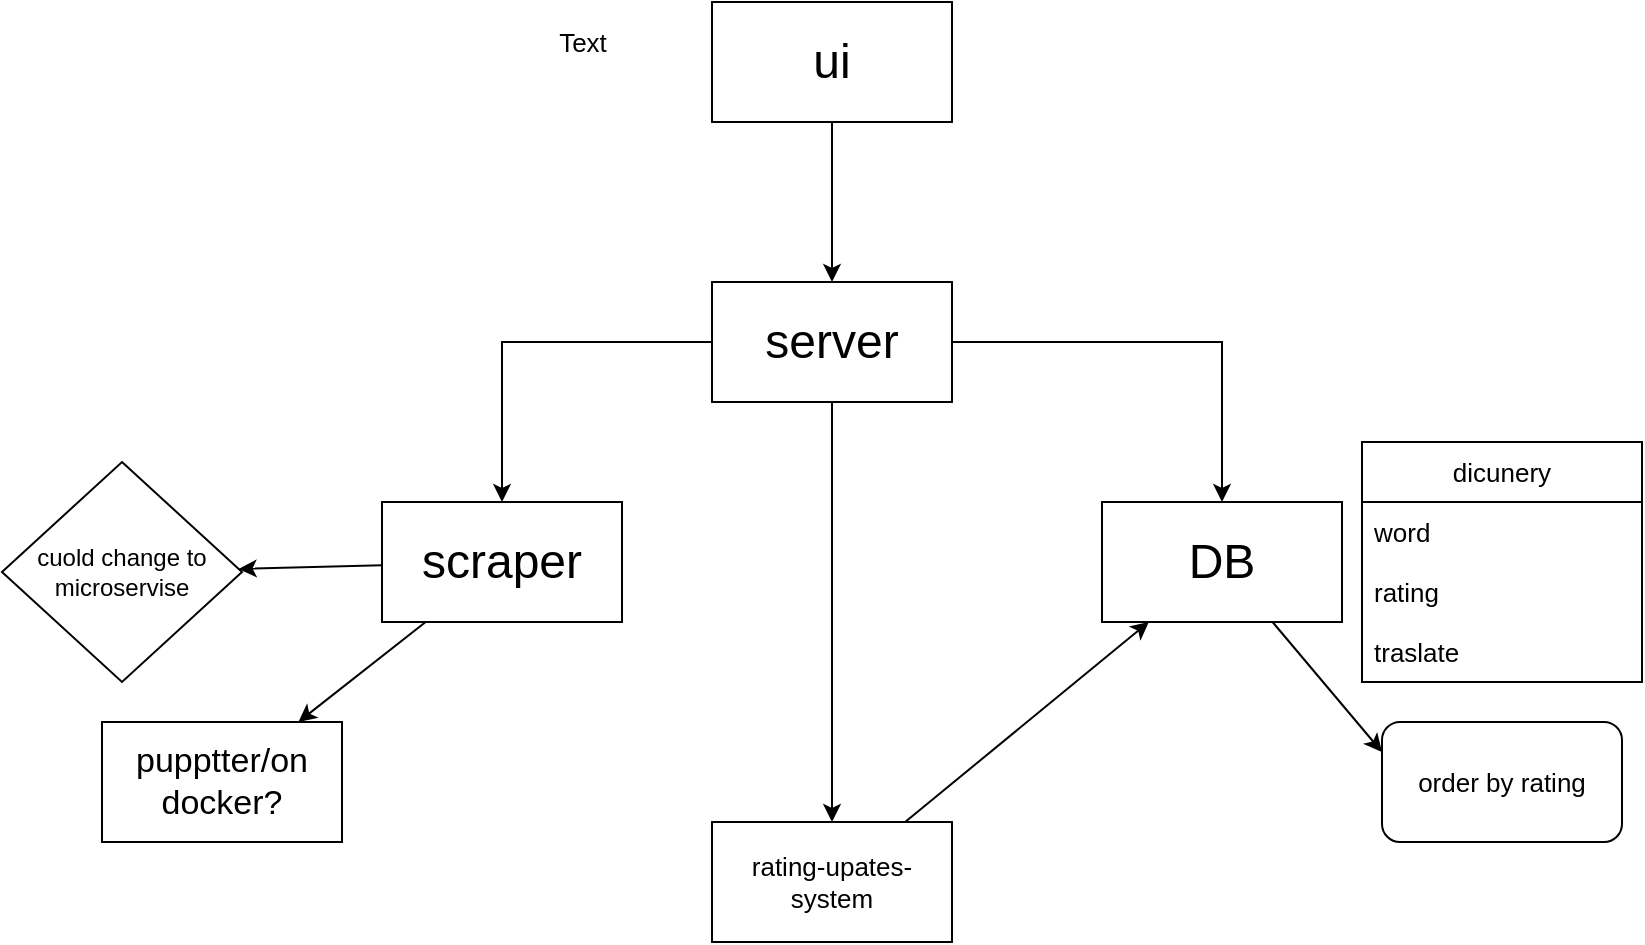 <mxfile version="20.6.0" type="github">
  <diagram id="M7bCBFGMLiMVhMyd8mCZ" name="Page-1">
    <mxGraphModel dx="1102" dy="614" grid="1" gridSize="10" guides="1" tooltips="1" connect="1" arrows="1" fold="1" page="1" pageScale="1" pageWidth="850" pageHeight="1100" math="0" shadow="0">
      <root>
        <mxCell id="0" />
        <mxCell id="1" parent="0" />
        <mxCell id="DpSQqndvJbodMhIylwpq-3" value="" style="edgeStyle=none;rounded=0;orthogonalLoop=1;jettySize=auto;html=1;fontSize=24;" edge="1" parent="1" source="DpSQqndvJbodMhIylwpq-1" target="DpSQqndvJbodMhIylwpq-2">
          <mxGeometry relative="1" as="geometry" />
        </mxCell>
        <mxCell id="DpSQqndvJbodMhIylwpq-1" value="&lt;font style=&quot;font-size: 24px;&quot;&gt;ui&lt;/font&gt;" style="rounded=0;whiteSpace=wrap;html=1;" vertex="1" parent="1">
          <mxGeometry x="365" y="10" width="120" height="60" as="geometry" />
        </mxCell>
        <mxCell id="DpSQqndvJbodMhIylwpq-5" value="" style="edgeStyle=orthogonalEdgeStyle;rounded=0;orthogonalLoop=1;jettySize=auto;html=1;fontSize=24;" edge="1" parent="1" source="DpSQqndvJbodMhIylwpq-2" target="DpSQqndvJbodMhIylwpq-4">
          <mxGeometry relative="1" as="geometry" />
        </mxCell>
        <mxCell id="DpSQqndvJbodMhIylwpq-7" value="" style="edgeStyle=orthogonalEdgeStyle;rounded=0;orthogonalLoop=1;jettySize=auto;html=1;fontSize=24;" edge="1" parent="1" source="DpSQqndvJbodMhIylwpq-2" target="DpSQqndvJbodMhIylwpq-6">
          <mxGeometry relative="1" as="geometry" />
        </mxCell>
        <mxCell id="DpSQqndvJbodMhIylwpq-9" value="" style="edgeStyle=orthogonalEdgeStyle;rounded=0;orthogonalLoop=1;jettySize=auto;html=1;fontSize=24;" edge="1" parent="1" source="DpSQqndvJbodMhIylwpq-2" target="DpSQqndvJbodMhIylwpq-8">
          <mxGeometry relative="1" as="geometry" />
        </mxCell>
        <mxCell id="DpSQqndvJbodMhIylwpq-2" value="&lt;font style=&quot;font-size: 24px;&quot;&gt;server&lt;/font&gt;" style="rounded=0;whiteSpace=wrap;html=1;" vertex="1" parent="1">
          <mxGeometry x="365" y="150" width="120" height="60" as="geometry" />
        </mxCell>
        <mxCell id="DpSQqndvJbodMhIylwpq-19" value="" style="edgeStyle=none;rounded=0;orthogonalLoop=1;jettySize=auto;html=1;fontSize=13;" edge="1" parent="1" source="DpSQqndvJbodMhIylwpq-4" target="DpSQqndvJbodMhIylwpq-18">
          <mxGeometry relative="1" as="geometry" />
        </mxCell>
        <mxCell id="DpSQqndvJbodMhIylwpq-21" value="" style="edgeStyle=none;rounded=0;orthogonalLoop=1;jettySize=auto;html=1;fontSize=13;" edge="1" parent="1" source="DpSQqndvJbodMhIylwpq-4" target="DpSQqndvJbodMhIylwpq-20">
          <mxGeometry relative="1" as="geometry" />
        </mxCell>
        <mxCell id="DpSQqndvJbodMhIylwpq-4" value="&lt;font style=&quot;font-size: 24px;&quot;&gt;scraper&lt;/font&gt;" style="rounded=0;whiteSpace=wrap;html=1;" vertex="1" parent="1">
          <mxGeometry x="200" y="260" width="120" height="60" as="geometry" />
        </mxCell>
        <mxCell id="DpSQqndvJbodMhIylwpq-17" style="edgeStyle=none;rounded=0;orthogonalLoop=1;jettySize=auto;html=1;entryX=0;entryY=0.25;entryDx=0;entryDy=0;fontSize=13;" edge="1" parent="1" source="DpSQqndvJbodMhIylwpq-6" target="DpSQqndvJbodMhIylwpq-16">
          <mxGeometry relative="1" as="geometry" />
        </mxCell>
        <mxCell id="DpSQqndvJbodMhIylwpq-6" value="&lt;span style=&quot;font-size: 24px;&quot;&gt;DB&lt;/span&gt;" style="rounded=0;whiteSpace=wrap;html=1;" vertex="1" parent="1">
          <mxGeometry x="560" y="260" width="120" height="60" as="geometry" />
        </mxCell>
        <mxCell id="DpSQqndvJbodMhIylwpq-10" style="edgeStyle=none;rounded=0;orthogonalLoop=1;jettySize=auto;html=1;fontSize=13;" edge="1" parent="1" source="DpSQqndvJbodMhIylwpq-8" target="DpSQqndvJbodMhIylwpq-6">
          <mxGeometry relative="1" as="geometry" />
        </mxCell>
        <mxCell id="DpSQqndvJbodMhIylwpq-8" value="&lt;font style=&quot;font-size: 13px;&quot;&gt;rating-upates-system&lt;/font&gt;" style="rounded=0;whiteSpace=wrap;html=1;" vertex="1" parent="1">
          <mxGeometry x="365" y="420" width="120" height="60" as="geometry" />
        </mxCell>
        <mxCell id="DpSQqndvJbodMhIylwpq-11" value="Text" style="text;html=1;align=center;verticalAlign=middle;resizable=0;points=[];autosize=1;strokeColor=none;fillColor=none;fontSize=13;" vertex="1" parent="1">
          <mxGeometry x="280" y="20" width="40" height="20" as="geometry" />
        </mxCell>
        <mxCell id="DpSQqndvJbodMhIylwpq-12" value="dicunery" style="swimlane;fontStyle=0;childLayout=stackLayout;horizontal=1;startSize=30;horizontalStack=0;resizeParent=1;resizeParentMax=0;resizeLast=0;collapsible=1;marginBottom=0;whiteSpace=wrap;html=1;fontSize=13;" vertex="1" parent="1">
          <mxGeometry x="690" y="230" width="140" height="120" as="geometry" />
        </mxCell>
        <mxCell id="DpSQqndvJbodMhIylwpq-13" value="word" style="text;strokeColor=none;fillColor=none;align=left;verticalAlign=middle;spacingLeft=4;spacingRight=4;overflow=hidden;points=[[0,0.5],[1,0.5]];portConstraint=eastwest;rotatable=0;whiteSpace=wrap;html=1;fontSize=13;" vertex="1" parent="DpSQqndvJbodMhIylwpq-12">
          <mxGeometry y="30" width="140" height="30" as="geometry" />
        </mxCell>
        <mxCell id="DpSQqndvJbodMhIylwpq-14" value="rating" style="text;strokeColor=none;fillColor=none;align=left;verticalAlign=middle;spacingLeft=4;spacingRight=4;overflow=hidden;points=[[0,0.5],[1,0.5]];portConstraint=eastwest;rotatable=0;whiteSpace=wrap;html=1;fontSize=13;" vertex="1" parent="DpSQqndvJbodMhIylwpq-12">
          <mxGeometry y="60" width="140" height="30" as="geometry" />
        </mxCell>
        <mxCell id="DpSQqndvJbodMhIylwpq-15" value="traslate" style="text;strokeColor=none;fillColor=none;align=left;verticalAlign=middle;spacingLeft=4;spacingRight=4;overflow=hidden;points=[[0,0.5],[1,0.5]];portConstraint=eastwest;rotatable=0;whiteSpace=wrap;html=1;fontSize=13;" vertex="1" parent="DpSQqndvJbodMhIylwpq-12">
          <mxGeometry y="90" width="140" height="30" as="geometry" />
        </mxCell>
        <mxCell id="DpSQqndvJbodMhIylwpq-16" value="order by rating" style="rounded=1;whiteSpace=wrap;html=1;fontSize=13;" vertex="1" parent="1">
          <mxGeometry x="700" y="370" width="120" height="60" as="geometry" />
        </mxCell>
        <mxCell id="DpSQqndvJbodMhIylwpq-18" value="cuold change to microservise" style="rhombus;whiteSpace=wrap;html=1;rounded=0;" vertex="1" parent="1">
          <mxGeometry x="10" y="240" width="120" height="110" as="geometry" />
        </mxCell>
        <mxCell id="DpSQqndvJbodMhIylwpq-20" value="&lt;font style=&quot;font-size: 17px;&quot;&gt;pupptter/on docker?&lt;/font&gt;" style="rounded=0;whiteSpace=wrap;html=1;" vertex="1" parent="1">
          <mxGeometry x="60" y="370" width="120" height="60" as="geometry" />
        </mxCell>
      </root>
    </mxGraphModel>
  </diagram>
</mxfile>
